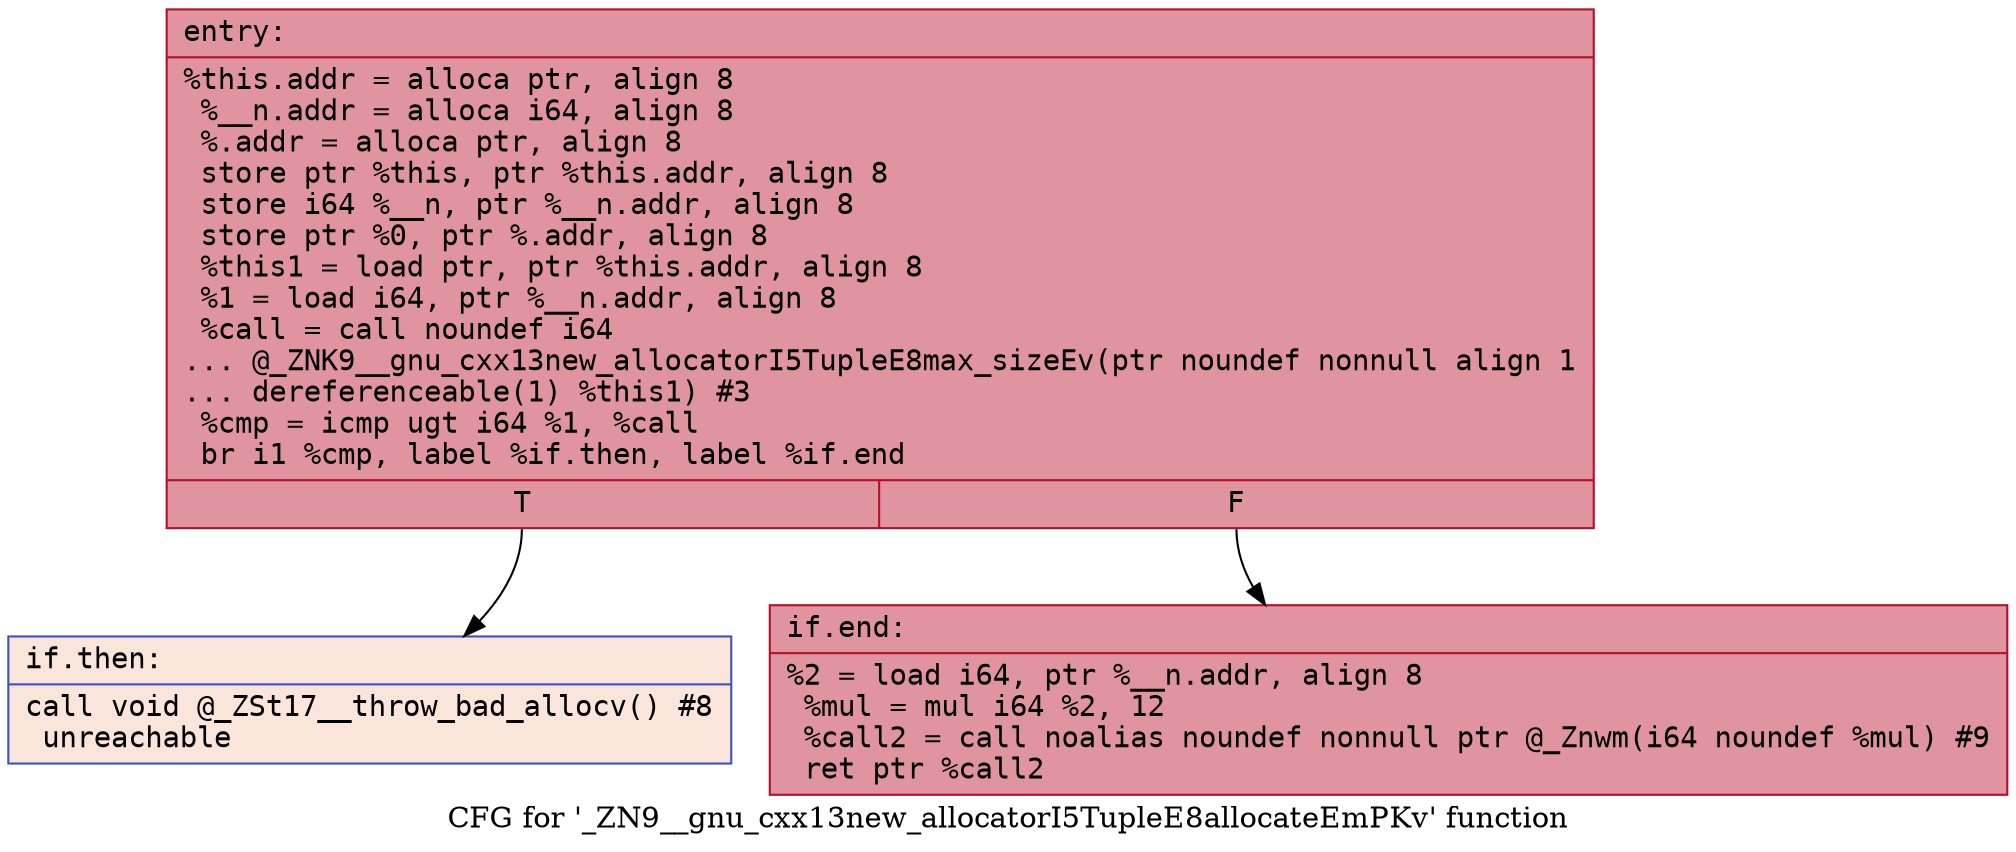digraph "CFG for '_ZN9__gnu_cxx13new_allocatorI5TupleE8allocateEmPKv' function" {
	label="CFG for '_ZN9__gnu_cxx13new_allocatorI5TupleE8allocateEmPKv' function";

	Node0x55c60639f9c0 [shape=record,color="#b70d28ff", style=filled, fillcolor="#b70d2870" fontname="Courier",label="{entry:\l|  %this.addr = alloca ptr, align 8\l  %__n.addr = alloca i64, align 8\l  %.addr = alloca ptr, align 8\l  store ptr %this, ptr %this.addr, align 8\l  store i64 %__n, ptr %__n.addr, align 8\l  store ptr %0, ptr %.addr, align 8\l  %this1 = load ptr, ptr %this.addr, align 8\l  %1 = load i64, ptr %__n.addr, align 8\l  %call = call noundef i64\l... @_ZNK9__gnu_cxx13new_allocatorI5TupleE8max_sizeEv(ptr noundef nonnull align 1\l... dereferenceable(1) %this1) #3\l  %cmp = icmp ugt i64 %1, %call\l  br i1 %cmp, label %if.then, label %if.end\l|{<s0>T|<s1>F}}"];
	Node0x55c60639f9c0:s0 -> Node0x55c6063a0040[tooltip="entry -> if.then\nProbability 0.00%" ];
	Node0x55c60639f9c0:s1 -> Node0x55c6063a00b0[tooltip="entry -> if.end\nProbability 100.00%" ];
	Node0x55c6063a0040 [shape=record,color="#3d50c3ff", style=filled, fillcolor="#f4c5ad70" fontname="Courier",label="{if.then:\l|  call void @_ZSt17__throw_bad_allocv() #8\l  unreachable\l}"];
	Node0x55c6063a00b0 [shape=record,color="#b70d28ff", style=filled, fillcolor="#b70d2870" fontname="Courier",label="{if.end:\l|  %2 = load i64, ptr %__n.addr, align 8\l  %mul = mul i64 %2, 12\l  %call2 = call noalias noundef nonnull ptr @_Znwm(i64 noundef %mul) #9\l  ret ptr %call2\l}"];
}
